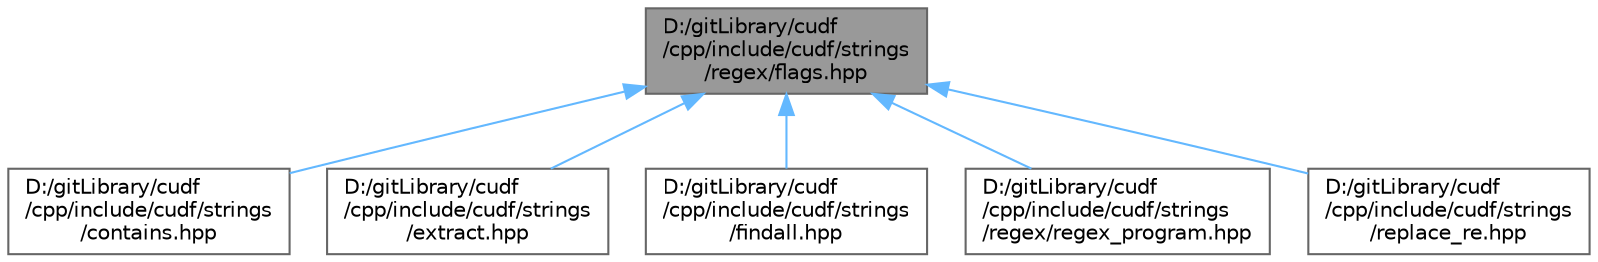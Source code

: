digraph "D:/gitLibrary/cudf/cpp/include/cudf/strings/regex/flags.hpp"
{
 // LATEX_PDF_SIZE
  bgcolor="transparent";
  edge [fontname=Helvetica,fontsize=10,labelfontname=Helvetica,labelfontsize=10];
  node [fontname=Helvetica,fontsize=10,shape=box,height=0.2,width=0.4];
  Node1 [id="Node000001",label="D:/gitLibrary/cudf\l/cpp/include/cudf/strings\l/regex/flags.hpp",height=0.2,width=0.4,color="gray40", fillcolor="grey60", style="filled", fontcolor="black",tooltip=" "];
  Node1 -> Node2 [id="edge1_Node000001_Node000002",dir="back",color="steelblue1",style="solid",tooltip=" "];
  Node2 [id="Node000002",label="D:/gitLibrary/cudf\l/cpp/include/cudf/strings\l/contains.hpp",height=0.2,width=0.4,color="grey40", fillcolor="white", style="filled",URL="$strings_2contains_8hpp.html",tooltip="Strings APIs for regex contains, count, matches"];
  Node1 -> Node3 [id="edge2_Node000001_Node000003",dir="back",color="steelblue1",style="solid",tooltip=" "];
  Node3 [id="Node000003",label="D:/gitLibrary/cudf\l/cpp/include/cudf/strings\l/extract.hpp",height=0.2,width=0.4,color="grey40", fillcolor="white", style="filled",URL="$strings_2extract_8hpp.html",tooltip=" "];
  Node1 -> Node4 [id="edge3_Node000001_Node000004",dir="back",color="steelblue1",style="solid",tooltip=" "];
  Node4 [id="Node000004",label="D:/gitLibrary/cudf\l/cpp/include/cudf/strings\l/findall.hpp",height=0.2,width=0.4,color="grey40", fillcolor="white", style="filled",URL="$findall_8hpp.html",tooltip=" "];
  Node1 -> Node5 [id="edge4_Node000001_Node000005",dir="back",color="steelblue1",style="solid",tooltip=" "];
  Node5 [id="Node000005",label="D:/gitLibrary/cudf\l/cpp/include/cudf/strings\l/regex/regex_program.hpp",height=0.2,width=0.4,color="grey40", fillcolor="white", style="filled",URL="$regex__program_8hpp.html",tooltip=" "];
  Node1 -> Node6 [id="edge5_Node000001_Node000006",dir="back",color="steelblue1",style="solid",tooltip=" "];
  Node6 [id="Node000006",label="D:/gitLibrary/cudf\l/cpp/include/cudf/strings\l/replace_re.hpp",height=0.2,width=0.4,color="grey40", fillcolor="white", style="filled",URL="$replace__re_8hpp.html",tooltip=" "];
}
